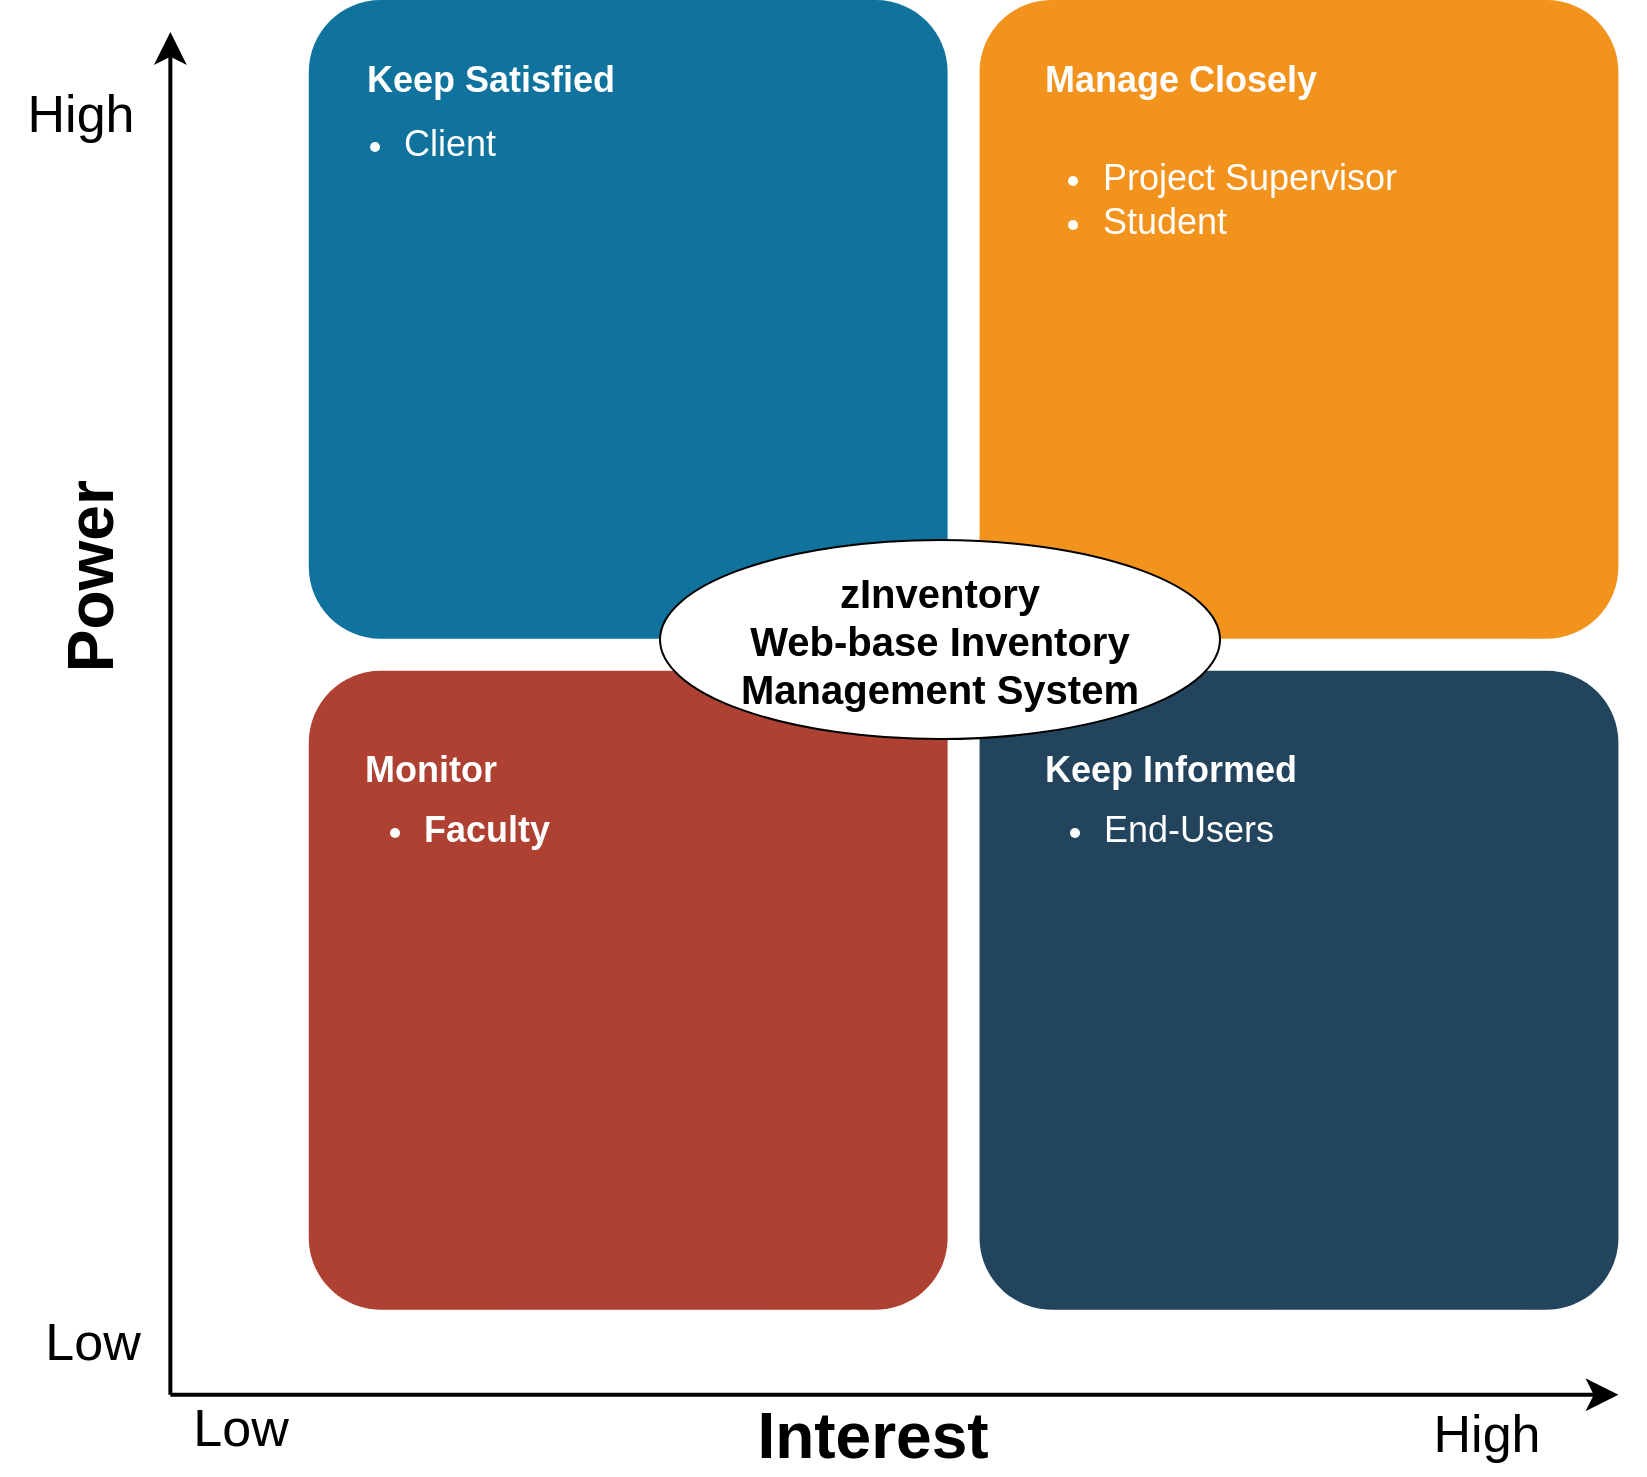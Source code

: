 <mxfile version="21.2.1" type="device">
  <diagram id="9w2dUoLk0e4sKFS6wbha" name="Page-1">
    <mxGraphModel dx="1434" dy="854" grid="1" gridSize="10" guides="1" tooltips="1" connect="1" arrows="1" fold="1" page="1" pageScale="1" pageWidth="827" pageHeight="1169" math="0" shadow="0">
      <root>
        <mxCell id="0" />
        <mxCell id="1" parent="0" />
        <mxCell id="T45EFFvtrbpIVjUMP6ur-36" value="" style="endArrow=classic;html=1;rounded=0;fontSize=20;jumpSize=6;endSize=10;startSize=6;strokeWidth=2;" parent="1" edge="1">
          <mxGeometry width="50" height="50" relative="1" as="geometry">
            <mxPoint x="85.18" y="877.41" as="sourcePoint" />
            <mxPoint x="85.18" y="195.971" as="targetPoint" />
          </mxGeometry>
        </mxCell>
        <mxCell id="T45EFFvtrbpIVjUMP6ur-39" value="Power" style="edgeLabel;html=1;align=center;verticalAlign=middle;resizable=0;points=[];fontSize=32;rotation=270;fontStyle=1" parent="T45EFFvtrbpIVjUMP6ur-36" vertex="1" connectable="0">
          <mxGeometry x="0.2" y="-1" relative="1" as="geometry">
            <mxPoint x="-41" as="offset" />
          </mxGeometry>
        </mxCell>
        <mxCell id="T45EFFvtrbpIVjUMP6ur-37" value="" style="endArrow=classic;html=1;rounded=0;fontSize=20;strokeWidth=2;endSize=10;" parent="1" edge="1">
          <mxGeometry width="50" height="50" relative="1" as="geometry">
            <mxPoint x="85.18" y="877.41" as="sourcePoint" />
            <mxPoint x="809.21" y="877.41" as="targetPoint" />
          </mxGeometry>
        </mxCell>
        <mxCell id="T45EFFvtrbpIVjUMP6ur-38" value="Interest" style="edgeLabel;html=1;align=center;verticalAlign=middle;resizable=0;points=[];fontSize=32;fontStyle=1" parent="T45EFFvtrbpIVjUMP6ur-37" vertex="1" connectable="0">
          <mxGeometry x="-0.218" y="1" relative="1" as="geometry">
            <mxPoint x="68" y="21" as="offset" />
          </mxGeometry>
        </mxCell>
        <mxCell id="T45EFFvtrbpIVjUMP6ur-40" value="&lt;font style=&quot;font-size: 26px;&quot;&gt;Low&lt;/font&gt;" style="text;html=1;align=center;verticalAlign=middle;resizable=0;points=[];autosize=1;strokeColor=none;fillColor=none;fontSize=32;" parent="1" vertex="1">
          <mxGeometry x="85.18" y="866.763" width="70" height="50" as="geometry" />
        </mxCell>
        <mxCell id="T45EFFvtrbpIVjUMP6ur-42" value="&lt;font style=&quot;font-size: 26px;&quot;&gt;Low&lt;/font&gt;" style="text;html=1;align=center;verticalAlign=middle;resizable=0;points=[];autosize=1;strokeColor=none;fillColor=none;fontSize=32;" parent="1" vertex="1">
          <mxGeometry x="10.648" y="824.173" width="70" height="50" as="geometry" />
        </mxCell>
        <mxCell id="T45EFFvtrbpIVjUMP6ur-43" value="High" style="text;html=1;align=center;verticalAlign=middle;resizable=0;points=[];autosize=1;strokeColor=none;fillColor=none;fontSize=26;" parent="1" vertex="1">
          <mxGeometry x="702.735" y="877.41" width="80" height="40" as="geometry" />
        </mxCell>
        <mxCell id="T45EFFvtrbpIVjUMP6ur-26" value="" style="shape=mxgraph.basic.three_corner_round_rect;dx=18;flipH=1;html=1;fillColor=#10739E;strokeColor=none;shadow=0;fontSize=12;fontColor=#FFFFFF;align=center;fontStyle=0;whiteSpace=wrap;rounded=0;aspect=fixed;" parent="1" vertex="1">
          <mxGeometry x="154.389" y="180" width="319.425" height="319.424" as="geometry" />
        </mxCell>
        <mxCell id="T45EFFvtrbpIVjUMP6ur-27" value="" style="shape=mxgraph.basic.three_corner_round_rect;dx=18;html=1;fillColor=#F2931E;strokeColor=none;shadow=0;fontSize=12;fontColor=#FFFFFF;align=center;fontStyle=0;whiteSpace=wrap;rounded=0;" parent="1" vertex="1">
          <mxGeometry x="489.785" y="180" width="319.425" height="319.424" as="geometry" />
        </mxCell>
        <mxCell id="T45EFFvtrbpIVjUMP6ur-28" value="" style="shape=mxgraph.basic.three_corner_round_rect;dx=18;flipH=1;flipV=1;html=1;fillColor=#AE4132;strokeColor=none;shadow=0;fontSize=12;fontColor=#FFFFFF;align=center;fontStyle=0;whiteSpace=wrap;rounded=0;" parent="1" vertex="1">
          <mxGeometry x="154.389" y="515.396" width="319.425" height="319.424" as="geometry" />
        </mxCell>
        <mxCell id="T45EFFvtrbpIVjUMP6ur-29" value="" style="shape=mxgraph.basic.three_corner_round_rect;dx=18;flipV=1;html=1;fillColor=#23445D;strokeColor=none;shadow=0;fontSize=12;fontColor=#FFFFFF;align=center;fontStyle=0;whiteSpace=wrap;rounded=0;" parent="1" vertex="1">
          <mxGeometry x="489.785" y="515.396" width="319.425" height="319.424" as="geometry" />
        </mxCell>
        <mxCell id="T45EFFvtrbpIVjUMP6ur-35" value="&lt;b&gt;&lt;font style=&quot;font-size: 20px;&quot;&gt;zInventory&lt;br&gt;Web-base Inventory Management System&lt;br&gt;&lt;/font&gt;&lt;/b&gt;" style="ellipse;whiteSpace=wrap;html=1;" parent="1" vertex="1">
          <mxGeometry x="330" y="450" width="280" height="99.53" as="geometry" />
        </mxCell>
        <mxCell id="T45EFFvtrbpIVjUMP6ur-44" value="High" style="text;html=1;align=center;verticalAlign=middle;resizable=0;points=[];autosize=1;strokeColor=none;fillColor=none;fontSize=26;" parent="1" vertex="1">
          <mxGeometry y="217.266" width="80" height="40" as="geometry" />
        </mxCell>
        <mxCell id="SdbVrredqHje75Qlri5q-1" value="&lt;b style=&quot;color: rgb(255, 255, 255);&quot;&gt;&lt;font style=&quot;font-size: 18px;&quot;&gt;Keep Satisfied&lt;/font&gt;&lt;/b&gt;" style="text;html=1;align=center;verticalAlign=middle;resizable=0;points=[];autosize=1;strokeColor=none;fillColor=none;" parent="1" vertex="1">
          <mxGeometry x="170" y="200" width="150" height="40" as="geometry" />
        </mxCell>
        <mxCell id="SdbVrredqHje75Qlri5q-4" value="&lt;b style=&quot;color: rgb(255, 255, 255);&quot;&gt;&lt;font style=&quot;font-size: 18px;&quot;&gt;Manage Closely&lt;/font&gt;&lt;/b&gt;" style="text;html=1;align=center;verticalAlign=middle;resizable=0;points=[];autosize=1;strokeColor=none;fillColor=none;" parent="1" vertex="1">
          <mxGeometry x="510" y="200" width="160" height="40" as="geometry" />
        </mxCell>
        <mxCell id="SdbVrredqHje75Qlri5q-5" value="&lt;ul&gt;&lt;li&gt;End-Users&lt;br&gt;&lt;/li&gt;&lt;/ul&gt;" style="text;html=1;align=left;verticalAlign=middle;resizable=0;points=[];autosize=1;fontSize=18;fillColor=none;fontColor=#FFFFFF;" parent="1" vertex="1">
          <mxGeometry x="510" y="560" width="150" height="70" as="geometry" />
        </mxCell>
        <mxCell id="SdbVrredqHje75Qlri5q-6" value="&lt;b style=&quot;color: rgb(255, 255, 255);&quot;&gt;&lt;font style=&quot;font-size: 18px;&quot;&gt;Monitor&lt;/font&gt;&lt;/b&gt;" style="text;html=1;align=center;verticalAlign=middle;resizable=0;points=[];autosize=1;strokeColor=none;fillColor=none;" parent="1" vertex="1">
          <mxGeometry x="170" y="545" width="90" height="40" as="geometry" />
        </mxCell>
        <mxCell id="SdbVrredqHje75Qlri5q-7" value="&lt;b style=&quot;color: rgb(255, 255, 255); font-size: 18px;&quot;&gt;Keep Informed&lt;/b&gt;" style="text;html=1;align=center;verticalAlign=middle;resizable=0;points=[];autosize=1;strokeColor=none;fillColor=none;fontSize=18;" parent="1" vertex="1">
          <mxGeometry x="510" y="545" width="150" height="40" as="geometry" />
        </mxCell>
        <mxCell id="SdbVrredqHje75Qlri5q-8" value="&lt;ul&gt;&lt;li&gt;&lt;b&gt;Faculty&lt;/b&gt;&lt;br&gt;&lt;/li&gt;&lt;/ul&gt;" style="text;html=1;align=left;verticalAlign=middle;resizable=0;points=[];autosize=1;fontSize=18;fillColor=none;fontColor=#FFFFFF;" parent="1" vertex="1">
          <mxGeometry x="170" y="560" width="130" height="70" as="geometry" />
        </mxCell>
        <mxCell id="rBVR4b1PKQ6o3fKFWpjw-2" value="&lt;ul style=&quot;border-color: var(--border-color); color: rgb(255, 255, 255); font-size: 18px; text-align: left;&quot;&gt;&lt;li&gt;Project Supervisor&lt;/li&gt;&lt;li style=&quot;border-color: var(--border-color);&quot;&gt;&lt;span style=&quot;background-color: initial;&quot;&gt;Student&lt;/span&gt;&lt;br&gt;&lt;/li&gt;&lt;/ul&gt;" style="text;html=1;strokeColor=none;fillColor=none;align=center;verticalAlign=middle;whiteSpace=wrap;rounded=0;" vertex="1" parent="1">
          <mxGeometry x="510" y="240" width="190" height="80" as="geometry" />
        </mxCell>
        <mxCell id="rBVR4b1PKQ6o3fKFWpjw-3" value="&lt;ul&gt;&lt;li style=&quot;border-color: var(--border-color);&quot;&gt;Client&lt;br&gt;&lt;/li&gt;&lt;/ul&gt;" style="text;html=1;align=left;verticalAlign=middle;resizable=0;points=[];autosize=1;fontSize=18;fillColor=none;fontColor=#FFFFFF;" vertex="1" parent="1">
          <mxGeometry x="160" y="217.27" width="110" height="70" as="geometry" />
        </mxCell>
      </root>
    </mxGraphModel>
  </diagram>
</mxfile>
